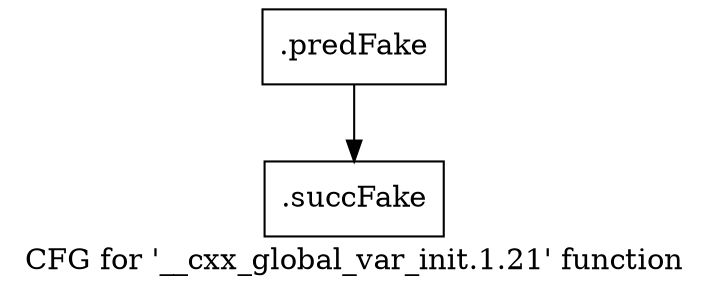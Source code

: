 digraph "CFG for '__cxx_global_var_init.1.21' function" {
	label="CFG for '__cxx_global_var_init.1.21' function";

	Node0x4e6a7c0 [shape=record,filename="../../../../../src/ban_s3.h",linenumber="108",label="{.predFake}"];
	Node0x4e6a7c0 -> Node0x4dea170[ callList="" memoryops="" filename="../../../../../src/ban_s3.h" execusionnum="0"];
	Node0x4dea170 [shape=record,filename="../../../../../src/ban_s3.h",linenumber="108",label="{.succFake}"];
}
